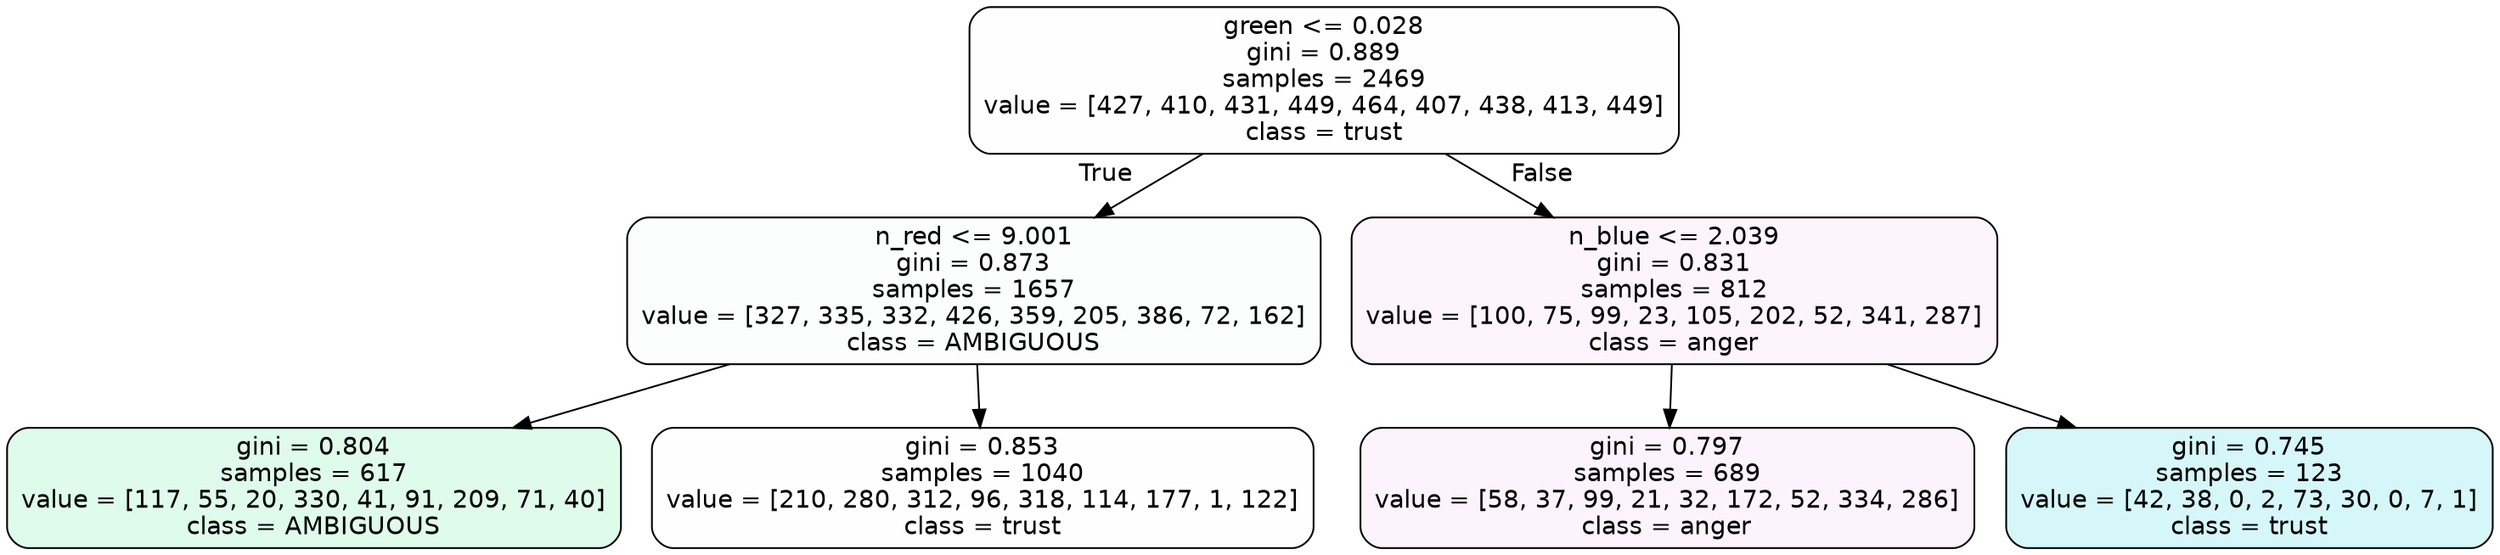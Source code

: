 digraph Tree {
node [shape=box, style="filled, rounded", color="black", fontname=helvetica] ;
edge [fontname=helvetica] ;
0 [label="green <= 0.028\ngini = 0.889\nsamples = 2469\nvalue = [427, 410, 431, 449, 464, 407, 438, 413, 449]\nclass = trust", fillcolor="#39d7e501"] ;
1 [label="n_red <= 9.001\ngini = 0.873\nsamples = 1657\nvalue = [327, 335, 332, 426, 359, 205, 386, 72, 162]\nclass = AMBIGUOUS", fillcolor="#39e58105"] ;
0 -> 1 [labeldistance=2.5, labelangle=45, headlabel="True"] ;
2 [label="gini = 0.804\nsamples = 617\nvalue = [117, 55, 20, 330, 41, 91, 209, 71, 40]\nclass = AMBIGUOUS", fillcolor="#39e58128"] ;
1 -> 2 ;
3 [label="gini = 0.853\nsamples = 1040\nvalue = [210, 280, 312, 96, 318, 114, 177, 1, 122]\nclass = trust", fillcolor="#39d7e501"] ;
1 -> 3 ;
4 [label="n_blue <= 2.039\ngini = 0.831\nsamples = 812\nvalue = [100, 75, 99, 23, 105, 202, 52, 341, 287]\nclass = anger", fillcolor="#e539d70e"] ;
0 -> 4 [labeldistance=2.5, labelangle=-45, headlabel="False"] ;
5 [label="gini = 0.797\nsamples = 689\nvalue = [58, 37, 99, 21, 32, 172, 52, 334, 286]\nclass = anger", fillcolor="#e539d70f"] ;
4 -> 5 ;
6 [label="gini = 0.745\nsamples = 123\nvalue = [42, 38, 0, 2, 73, 30, 0, 7, 1]\nclass = trust", fillcolor="#39d7e534"] ;
4 -> 6 ;
}